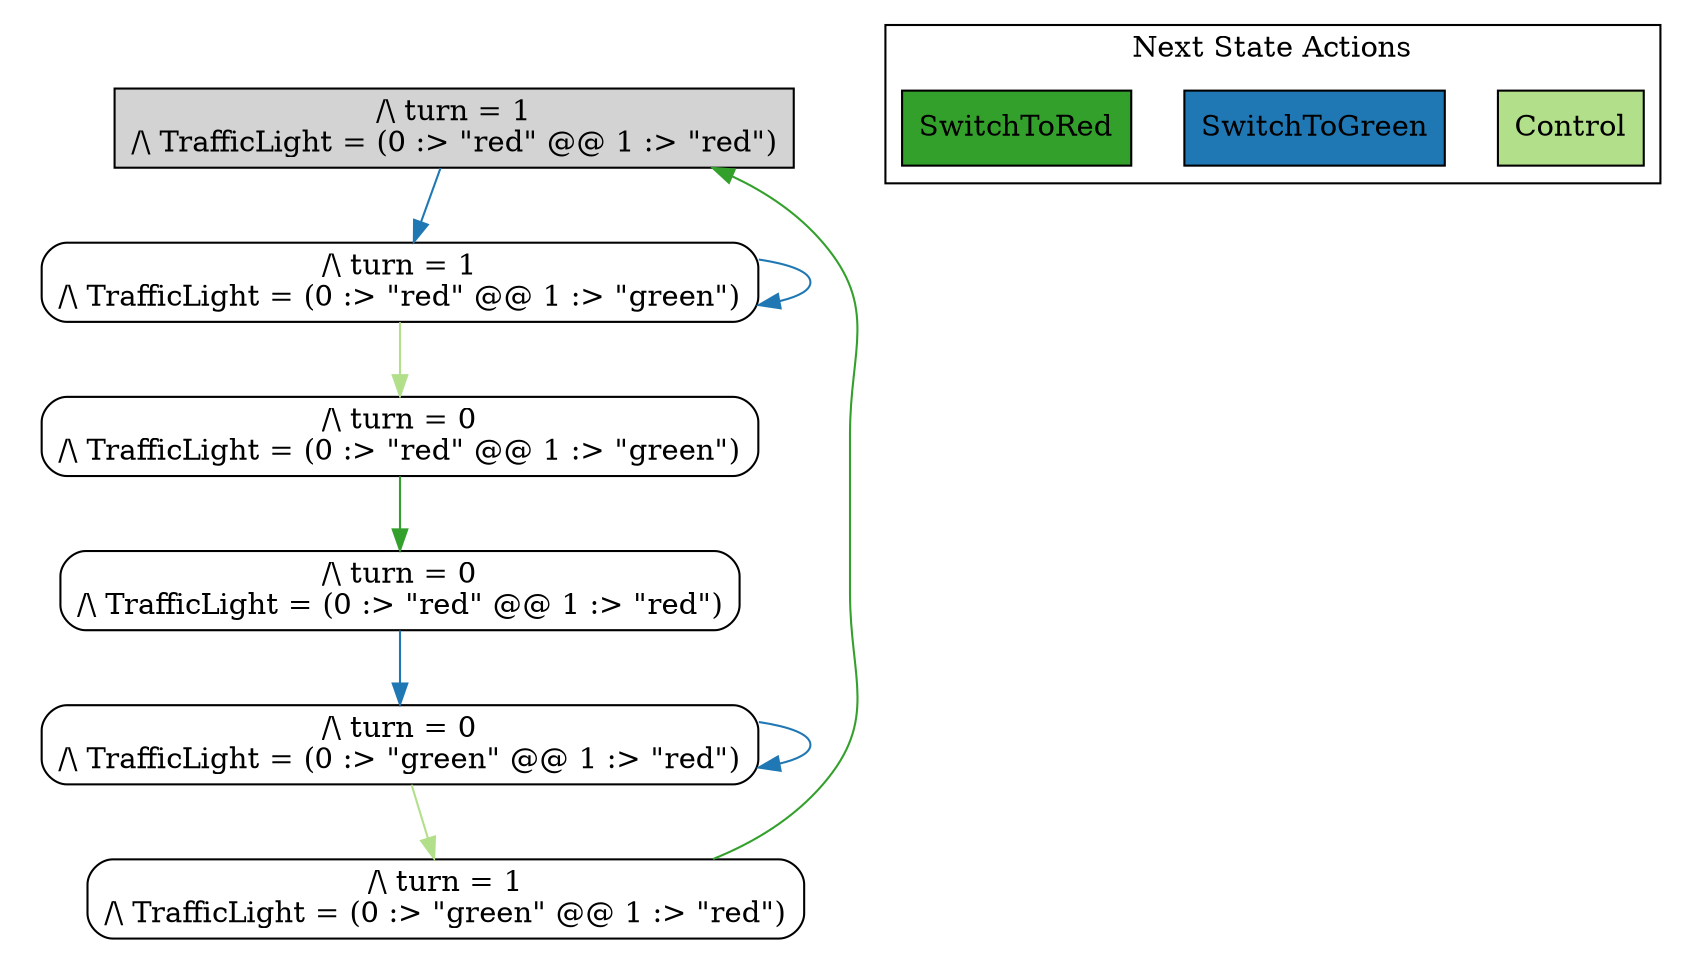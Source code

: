 strict digraph DiskGraph {
node [shape=box,style=rounded]
edge [colorscheme="paired12"]
nodesep=0.35;
subgraph cluster_graph {
color="white";
6559814028544976604 [label="/\\ turn = 1\n/\\ TrafficLight = (0 :> \"red\" @@ 1 :> \"red\")",style = filled]
6559814028544976604 -> -6985882078105058745 [label="",color="2",fontcolor="2"];
-6985882078105058745 [label="/\\ turn = 1\n/\\ TrafficLight = (0 :> \"red\" @@ 1 :> \"green\")",tooltip="/\\ turn = 1\n/\\ TrafficLight = (0 :> \"red\" @@ 1 :> \"green\")"];
-6985882078105058745 -> -963659352285670845 [label="",color="3",fontcolor="3"];
-963659352285670845 [label="/\\ turn = 0\n/\\ TrafficLight = (0 :> \"red\" @@ 1 :> \"green\")",tooltip="/\\ turn = 0\n/\\ TrafficLight = (0 :> \"red\" @@ 1 :> \"green\")"];
-6985882078105058745 -> -6985882078105058745 [label="",color="2",fontcolor="2"];
-963659352285670845 -> -4193319086669788169 [label="",color="4",fontcolor="4"];
-4193319086669788169 [label="/\\ turn = 0\n/\\ TrafficLight = (0 :> \"red\" @@ 1 :> \"red\")",tooltip="/\\ turn = 0\n/\\ TrafficLight = (0 :> \"red\" @@ 1 :> \"red\")"];
-4193319086669788169 -> -7833437031009420796 [label="",color="2",fontcolor="2"];
-7833437031009420796 [label="/\\ turn = 0\n/\\ TrafficLight = (0 :> \"green\" @@ 1 :> \"red\")",tooltip="/\\ turn = 0\n/\\ TrafficLight = (0 :> \"green\" @@ 1 :> \"red\")"];
-7833437031009420796 -> -79016222992455168 [label="",color="3",fontcolor="3"];
-79016222992455168 [label="/\\ turn = 1\n/\\ TrafficLight = (0 :> \"green\" @@ 1 :> \"red\")",tooltip="/\\ turn = 1\n/\\ TrafficLight = (0 :> \"green\" @@ 1 :> \"red\")"];
-7833437031009420796 -> -7833437031009420796 [label="",color="2",fontcolor="2"];
-79016222992455168 -> 6559814028544976604 [label="",color="4",fontcolor="4"];
{rank = same; 6559814028544976604;}
{rank = same; -6985882078105058745;}
{rank = same; -963659352285670845;}
{rank = same; -4193319086669788169;}
{rank = same; -7833437031009420796;}
{rank = same; -79016222992455168;}
}
subgraph cluster_legend {graph[style=bold];label = "Next State Actions" style="solid"
node [ labeljust="l",colorscheme="paired12",style=filled,shape=record ]
Control [label="Control",fillcolor=3]
SwitchToGreen [label="SwitchToGreen",fillcolor=2]
SwitchToRed [label="SwitchToRed",fillcolor=4]
}}